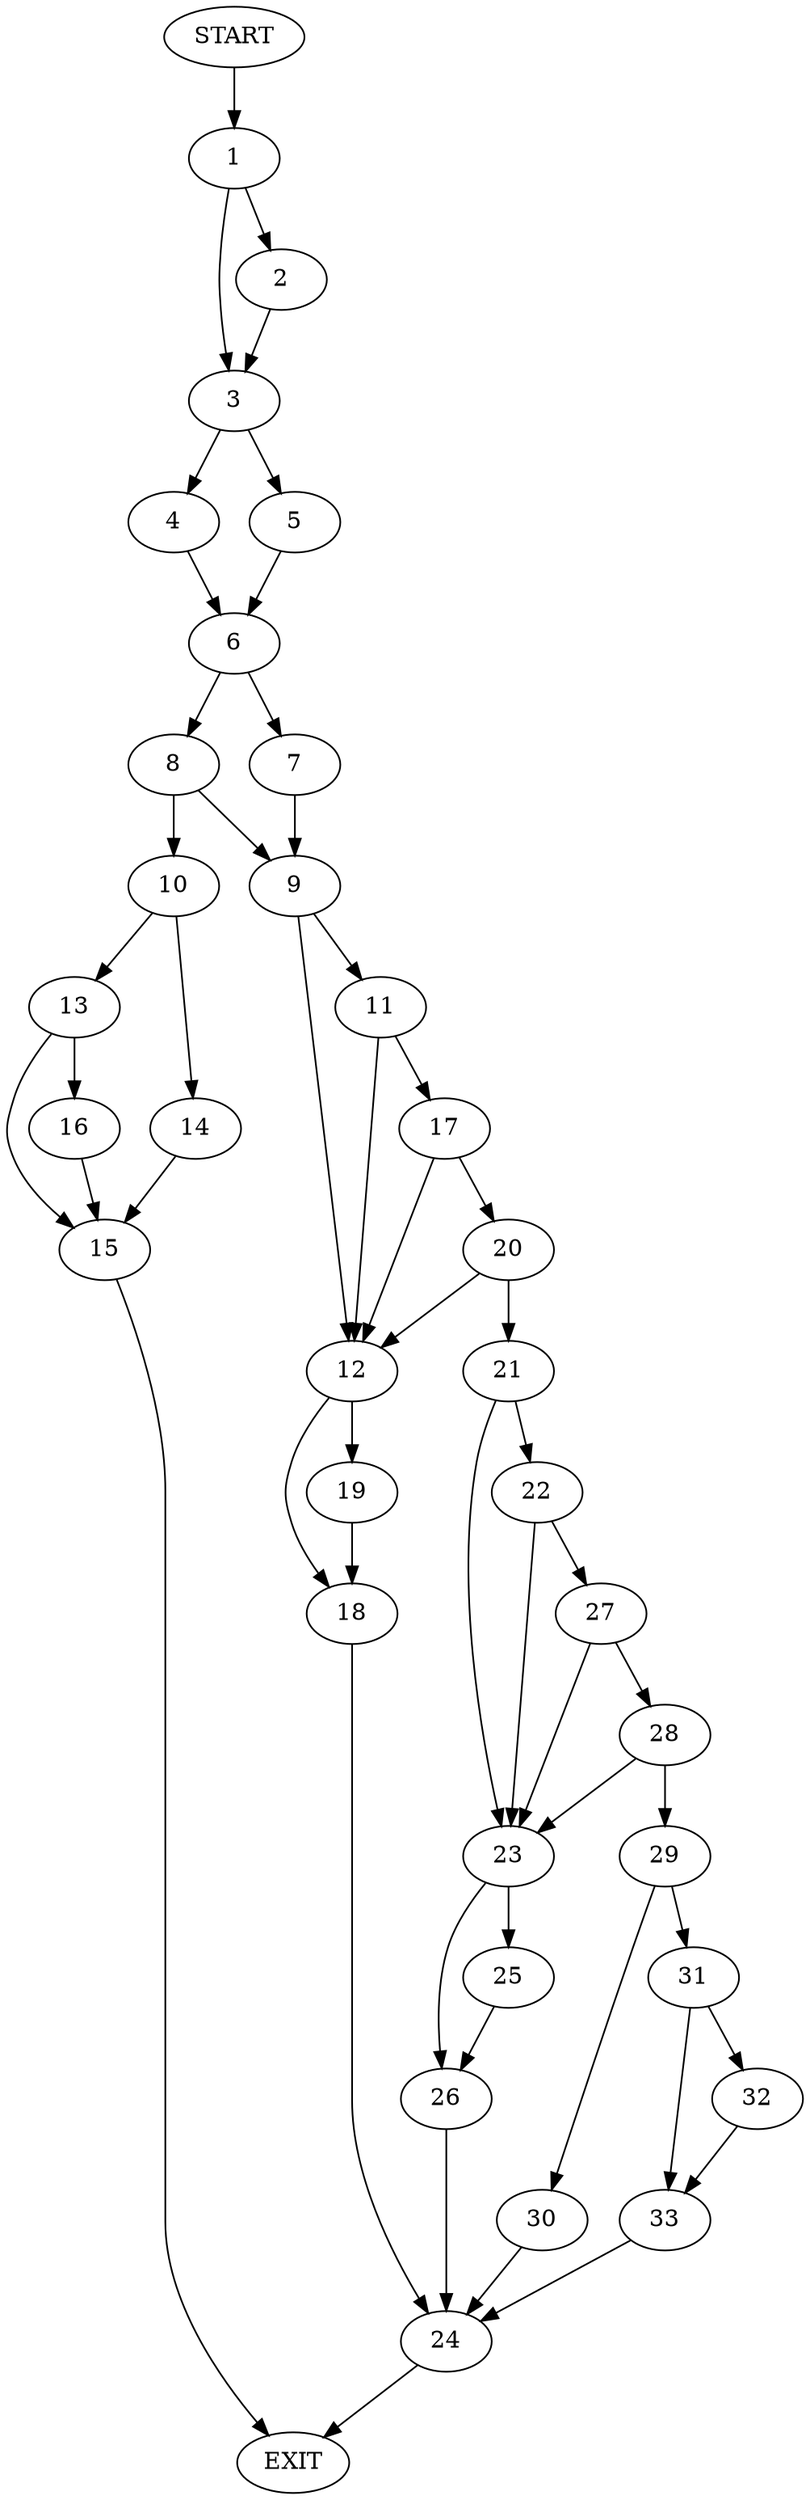 digraph {
0 [label="START"]
34 [label="EXIT"]
0 -> 1
1 -> 2
1 -> 3
2 -> 3
3 -> 4
3 -> 5
4 -> 6
5 -> 6
6 -> 7
6 -> 8
7 -> 9
8 -> 9
8 -> 10
9 -> 11
9 -> 12
10 -> 13
10 -> 14
14 -> 15
13 -> 16
13 -> 15
15 -> 34
16 -> 15
11 -> 12
11 -> 17
12 -> 18
12 -> 19
17 -> 12
17 -> 20
20 -> 21
20 -> 12
21 -> 22
21 -> 23
18 -> 24
19 -> 18
24 -> 34
23 -> 25
23 -> 26
22 -> 23
22 -> 27
27 -> 28
27 -> 23
28 -> 29
28 -> 23
29 -> 30
29 -> 31
26 -> 24
25 -> 26
30 -> 24
31 -> 32
31 -> 33
32 -> 33
33 -> 24
}
